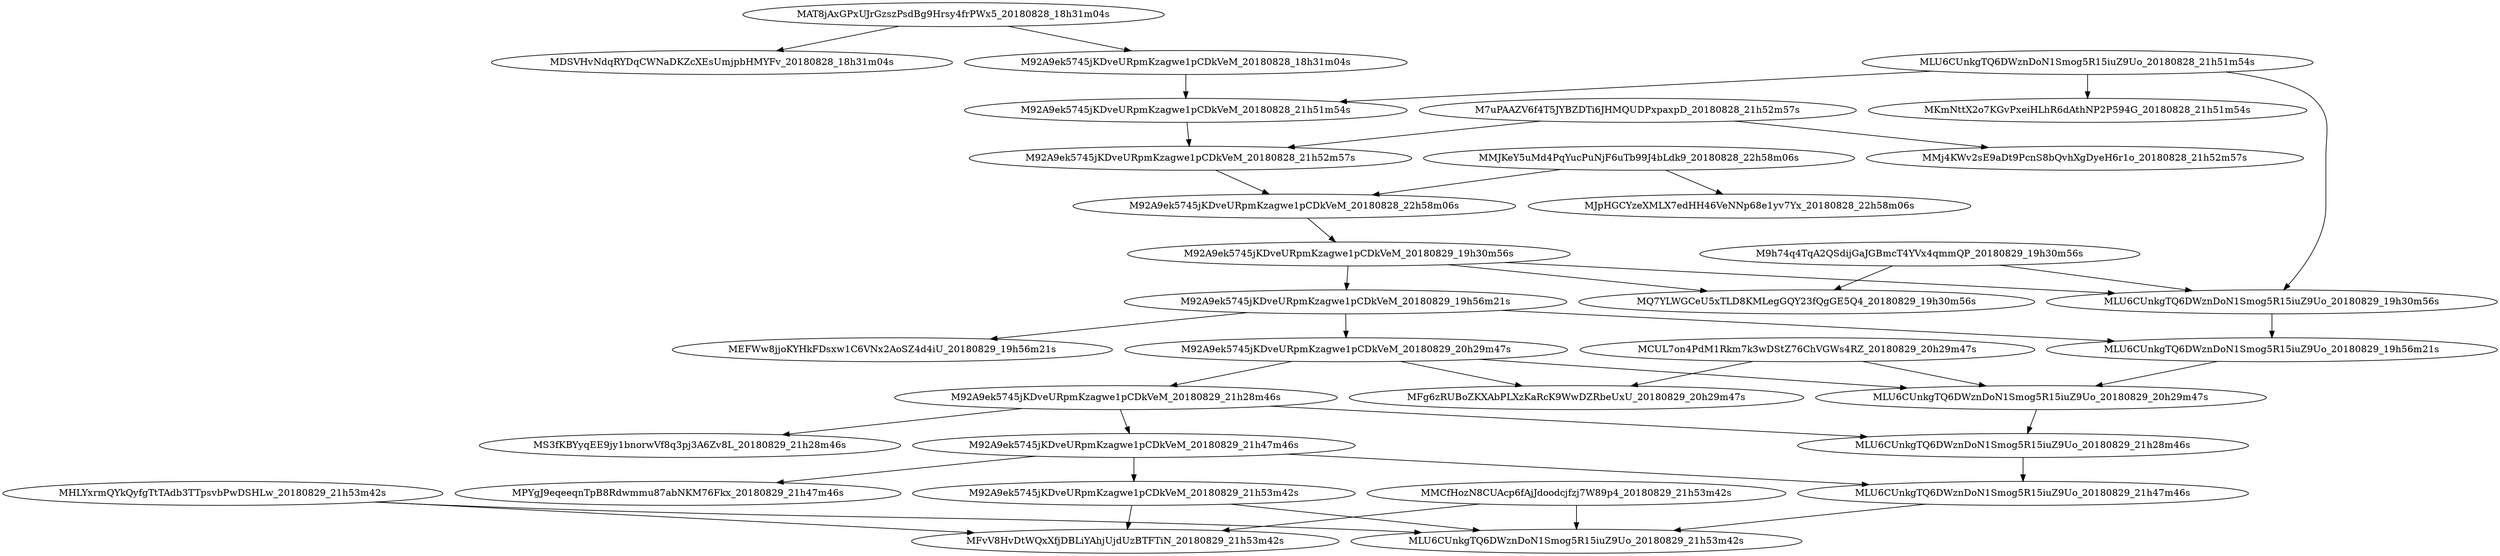 digraph{rankdir=TB;MHLYxrmQYkQyfgTtTAdb3TTpsvbPwDSHLw_20180829_21h53m42s -> MFvV8HvDtWQxXfjDBLiYAhjUjdUzBTFTiN_20180829_21h53m42s;
MLU6CUnkgTQ6DWznDoN1Smog5R15iuZ9Uo_20180829_20h29m47s -> MLU6CUnkgTQ6DWznDoN1Smog5R15iuZ9Uo_20180829_21h28m46s;
M92A9ek5745jKDveURpmKzagwe1pCDkVeM_20180829_19h30m56s -> MLU6CUnkgTQ6DWznDoN1Smog5R15iuZ9Uo_20180829_19h30m56s;
MAT8jAxGPxUJrGzszPsdBg9Hrsy4frPWx5_20180828_18h31m04s -> MDSVHvNdqRYDqCWNaDKZcXEsUmjpbHMYFv_20180828_18h31m04s;
MLU6CUnkgTQ6DWznDoN1Smog5R15iuZ9Uo_20180829_19h30m56s -> MLU6CUnkgTQ6DWznDoN1Smog5R15iuZ9Uo_20180829_19h56m21s;
MLU6CUnkgTQ6DWznDoN1Smog5R15iuZ9Uo_20180829_21h47m46s -> MLU6CUnkgTQ6DWznDoN1Smog5R15iuZ9Uo_20180829_21h53m42s;
M92A9ek5745jKDveURpmKzagwe1pCDkVeM_20180829_19h56m21s -> MEFWw8jjoKYHkFDsxw1C6VNx2AoSZ4d4iU_20180829_19h56m21s;
M92A9ek5745jKDveURpmKzagwe1pCDkVeM_20180828_18h31m04s -> M92A9ek5745jKDveURpmKzagwe1pCDkVeM_20180828_21h51m54s;
M92A9ek5745jKDveURpmKzagwe1pCDkVeM_20180828_21h52m57s -> M92A9ek5745jKDveURpmKzagwe1pCDkVeM_20180828_22h58m06s;
M92A9ek5745jKDveURpmKzagwe1pCDkVeM_20180829_20h29m47s -> MLU6CUnkgTQ6DWznDoN1Smog5R15iuZ9Uo_20180829_20h29m47s;
M92A9ek5745jKDveURpmKzagwe1pCDkVeM_20180829_21h28m46s -> M92A9ek5745jKDveURpmKzagwe1pCDkVeM_20180829_21h47m46s;
M92A9ek5745jKDveURpmKzagwe1pCDkVeM_20180829_21h28m46s -> MS3fKBYyqEE9jy1bnorwVf8q3pj3A6Zv8L_20180829_21h28m46s;
MMCfHozN8CUAcp6fAjJdoodcjfzj7W89p4_20180829_21h53m42s -> MFvV8HvDtWQxXfjDBLiYAhjUjdUzBTFTiN_20180829_21h53m42s;
M92A9ek5745jKDveURpmKzagwe1pCDkVeM_20180829_19h56m21s -> M92A9ek5745jKDveURpmKzagwe1pCDkVeM_20180829_20h29m47s;
M92A9ek5745jKDveURpmKzagwe1pCDkVeM_20180829_20h29m47s -> MFg6zRUBoZKXAbPLXzKaRcK9WwDZRbeUxU_20180829_20h29m47s;
M92A9ek5745jKDveURpmKzagwe1pCDkVeM_20180829_19h30m56s -> M92A9ek5745jKDveURpmKzagwe1pCDkVeM_20180829_19h56m21s;
MLU6CUnkgTQ6DWznDoN1Smog5R15iuZ9Uo_20180828_21h51m54s -> MLU6CUnkgTQ6DWznDoN1Smog5R15iuZ9Uo_20180829_19h30m56s;
MLU6CUnkgTQ6DWznDoN1Smog5R15iuZ9Uo_20180829_19h56m21s -> MLU6CUnkgTQ6DWznDoN1Smog5R15iuZ9Uo_20180829_20h29m47s;
M92A9ek5745jKDveURpmKzagwe1pCDkVeM_20180829_21h47m46s -> MLU6CUnkgTQ6DWznDoN1Smog5R15iuZ9Uo_20180829_21h47m46s;
MCUL7on4PdM1Rkm7k3wDStZ76ChVGWs4RZ_20180829_20h29m47s -> MFg6zRUBoZKXAbPLXzKaRcK9WwDZRbeUxU_20180829_20h29m47s;
MMJKeY5uMd4PqYucPuNjF6uTb99J4bLdk9_20180828_22h58m06s -> MJpHGCYzeXMLX7edHH46VeNNp68e1yv7Yx_20180828_22h58m06s;
M92A9ek5745jKDveURpmKzagwe1pCDkVeM_20180828_22h58m06s -> M92A9ek5745jKDveURpmKzagwe1pCDkVeM_20180829_19h30m56s;
MHLYxrmQYkQyfgTtTAdb3TTpsvbPwDSHLw_20180829_21h53m42s -> MLU6CUnkgTQ6DWznDoN1Smog5R15iuZ9Uo_20180829_21h53m42s;
M92A9ek5745jKDveURpmKzagwe1pCDkVeM_20180829_21h47m46s -> MPYgJ9eqeeqnTpB8Rdwmmu87abNKM76Fkx_20180829_21h47m46s;
M92A9ek5745jKDveURpmKzagwe1pCDkVeM_20180829_21h53m42s -> MFvV8HvDtWQxXfjDBLiYAhjUjdUzBTFTiN_20180829_21h53m42s;
M92A9ek5745jKDveURpmKzagwe1pCDkVeM_20180829_20h29m47s -> M92A9ek5745jKDveURpmKzagwe1pCDkVeM_20180829_21h28m46s;
MLU6CUnkgTQ6DWznDoN1Smog5R15iuZ9Uo_20180828_21h51m54s -> MKmNttX2o7KGvPxeiHLhR6dAthNP2P594G_20180828_21h51m54s;
MMCfHozN8CUAcp6fAjJdoodcjfzj7W89p4_20180829_21h53m42s -> MLU6CUnkgTQ6DWznDoN1Smog5R15iuZ9Uo_20180829_21h53m42s;
MLU6CUnkgTQ6DWznDoN1Smog5R15iuZ9Uo_20180828_21h51m54s -> M92A9ek5745jKDveURpmKzagwe1pCDkVeM_20180828_21h51m54s;
MAT8jAxGPxUJrGzszPsdBg9Hrsy4frPWx5_20180828_18h31m04s -> M92A9ek5745jKDveURpmKzagwe1pCDkVeM_20180828_18h31m04s;
MCUL7on4PdM1Rkm7k3wDStZ76ChVGWs4RZ_20180829_20h29m47s -> MLU6CUnkgTQ6DWznDoN1Smog5R15iuZ9Uo_20180829_20h29m47s;
M92A9ek5745jKDveURpmKzagwe1pCDkVeM_20180828_21h51m54s -> M92A9ek5745jKDveURpmKzagwe1pCDkVeM_20180828_21h52m57s;
M92A9ek5745jKDveURpmKzagwe1pCDkVeM_20180829_21h47m46s -> M92A9ek5745jKDveURpmKzagwe1pCDkVeM_20180829_21h53m42s;
M9h74q4TqA2QSdijGaJGBmcT4YVx4qmmQP_20180829_19h30m56s -> MLU6CUnkgTQ6DWznDoN1Smog5R15iuZ9Uo_20180829_19h30m56s;
M92A9ek5745jKDveURpmKzagwe1pCDkVeM_20180829_19h56m21s -> MLU6CUnkgTQ6DWznDoN1Smog5R15iuZ9Uo_20180829_19h56m21s;
M7uPAAZV6f4T5JYBZDTi6JHMQUDPxpaxpD_20180828_21h52m57s -> MMj4KWv2sE9aDt9PcnS8bQvhXgDyeH6r1o_20180828_21h52m57s;
MMJKeY5uMd4PqYucPuNjF6uTb99J4bLdk9_20180828_22h58m06s -> M92A9ek5745jKDveURpmKzagwe1pCDkVeM_20180828_22h58m06s;
MLU6CUnkgTQ6DWznDoN1Smog5R15iuZ9Uo_20180829_21h28m46s -> MLU6CUnkgTQ6DWznDoN1Smog5R15iuZ9Uo_20180829_21h47m46s;
M92A9ek5745jKDveURpmKzagwe1pCDkVeM_20180829_21h53m42s -> MLU6CUnkgTQ6DWznDoN1Smog5R15iuZ9Uo_20180829_21h53m42s;
M9h74q4TqA2QSdijGaJGBmcT4YVx4qmmQP_20180829_19h30m56s -> MQ7YLWGCeU5xTLD8KMLegGQY23fQgGE5Q4_20180829_19h30m56s;
M7uPAAZV6f4T5JYBZDTi6JHMQUDPxpaxpD_20180828_21h52m57s -> M92A9ek5745jKDveURpmKzagwe1pCDkVeM_20180828_21h52m57s;
M92A9ek5745jKDveURpmKzagwe1pCDkVeM_20180829_21h28m46s -> MLU6CUnkgTQ6DWznDoN1Smog5R15iuZ9Uo_20180829_21h28m46s;
M92A9ek5745jKDveURpmKzagwe1pCDkVeM_20180829_19h30m56s -> MQ7YLWGCeU5xTLD8KMLegGQY23fQgGE5Q4_20180829_19h30m56s;
}